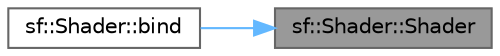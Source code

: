 digraph "sf::Shader::Shader"
{
 // LATEX_PDF_SIZE
  bgcolor="transparent";
  edge [fontname=Helvetica,fontsize=10,labelfontname=Helvetica,labelfontsize=10];
  node [fontname=Helvetica,fontsize=10,shape=box,height=0.2,width=0.4];
  rankdir="RL";
  Node1 [id="Node000001",label="sf::Shader::Shader",height=0.2,width=0.4,color="gray40", fillcolor="grey60", style="filled", fontcolor="black",tooltip="Default constructor."];
  Node1 -> Node2 [id="edge1_Node000001_Node000002",dir="back",color="steelblue1",style="solid",tooltip=" "];
  Node2 [id="Node000002",label="sf::Shader::bind",height=0.2,width=0.4,color="grey40", fillcolor="white", style="filled",URL="$classsf_1_1_shader.html#a09778f78afcbeb854d608c8dacd8ea30",tooltip="Bind a shader for rendering."];
}
